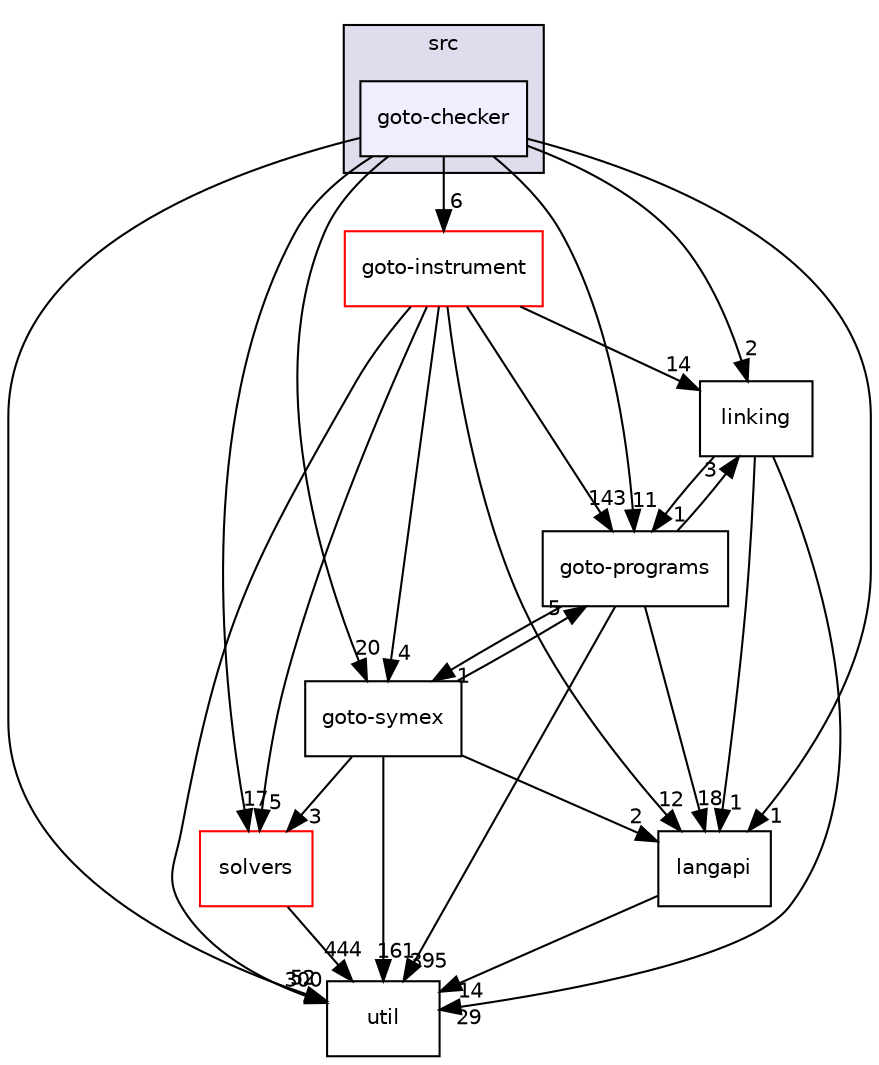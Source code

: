 digraph "/home/runner/work/cbmc-documentation/cbmc-documentation/src/goto-checker" {
  bgcolor=transparent;
  compound=true
  node [ fontsize="10", fontname="Helvetica"];
  edge [ labelfontsize="10", labelfontname="Helvetica"];
  subgraph clusterdir_68267d1309a1af8e8297ef4c3efbcdba {
    graph [ bgcolor="#ddddee", pencolor="black", label="src" fontname="Helvetica", fontsize="10", URL="dir_68267d1309a1af8e8297ef4c3efbcdba.html"]
  dir_647f57bb6fbe01dbee6443af3bb1115a [shape=box, label="goto-checker", style="filled", fillcolor="#eeeeff", pencolor="black", URL="dir_647f57bb6fbe01dbee6443af3bb1115a.html"];
  }
  dir_7ec25742ab1d47a7a6823282222807fd [shape=box label="linking" URL="dir_7ec25742ab1d47a7a6823282222807fd.html"];
  dir_19373f467389307dc54ab8a6e9e19559 [shape=box label="solvers" color="red" URL="dir_19373f467389307dc54ab8a6e9e19559.html"];
  dir_b7878ad5ecbf2506f4125b9d34c97e45 [shape=box label="util" URL="dir_b7878ad5ecbf2506f4125b9d34c97e45.html"];
  dir_4cd183c173ff5cfcfce420f655b591bf [shape=box label="goto-instrument" color="red" URL="dir_4cd183c173ff5cfcfce420f655b591bf.html"];
  dir_807c5b2c83e0c14a10083f60cf67ca05 [shape=box label="goto-programs" URL="dir_807c5b2c83e0c14a10083f60cf67ca05.html"];
  dir_245199dd16b1f3757d78c9dc7747589d [shape=box label="langapi" URL="dir_245199dd16b1f3757d78c9dc7747589d.html"];
  dir_99e24f80c4828e49b24e2d05c93d325b [shape=box label="goto-symex" URL="dir_99e24f80c4828e49b24e2d05c93d325b.html"];
  dir_7ec25742ab1d47a7a6823282222807fd->dir_b7878ad5ecbf2506f4125b9d34c97e45 [headlabel="29", labeldistance=1.5 headhref="dir_000031_000036.html"];
  dir_7ec25742ab1d47a7a6823282222807fd->dir_807c5b2c83e0c14a10083f60cf67ca05 [headlabel="1", labeldistance=1.5 headhref="dir_000031_000026.html"];
  dir_7ec25742ab1d47a7a6823282222807fd->dir_245199dd16b1f3757d78c9dc7747589d [headlabel="1", labeldistance=1.5 headhref="dir_000031_000030.html"];
  dir_19373f467389307dc54ab8a6e9e19559->dir_b7878ad5ecbf2506f4125b9d34c97e45 [headlabel="444", labeldistance=1.5 headhref="dir_000034_000036.html"];
  dir_4cd183c173ff5cfcfce420f655b591bf->dir_7ec25742ab1d47a7a6823282222807fd [headlabel="14", labeldistance=1.5 headhref="dir_000025_000031.html"];
  dir_4cd183c173ff5cfcfce420f655b591bf->dir_19373f467389307dc54ab8a6e9e19559 [headlabel="5", labeldistance=1.5 headhref="dir_000025_000034.html"];
  dir_4cd183c173ff5cfcfce420f655b591bf->dir_b7878ad5ecbf2506f4125b9d34c97e45 [headlabel="300", labeldistance=1.5 headhref="dir_000025_000036.html"];
  dir_4cd183c173ff5cfcfce420f655b591bf->dir_807c5b2c83e0c14a10083f60cf67ca05 [headlabel="143", labeldistance=1.5 headhref="dir_000025_000026.html"];
  dir_4cd183c173ff5cfcfce420f655b591bf->dir_245199dd16b1f3757d78c9dc7747589d [headlabel="12", labeldistance=1.5 headhref="dir_000025_000030.html"];
  dir_4cd183c173ff5cfcfce420f655b591bf->dir_99e24f80c4828e49b24e2d05c93d325b [headlabel="4", labeldistance=1.5 headhref="dir_000025_000027.html"];
  dir_807c5b2c83e0c14a10083f60cf67ca05->dir_7ec25742ab1d47a7a6823282222807fd [headlabel="3", labeldistance=1.5 headhref="dir_000026_000031.html"];
  dir_807c5b2c83e0c14a10083f60cf67ca05->dir_b7878ad5ecbf2506f4125b9d34c97e45 [headlabel="395", labeldistance=1.5 headhref="dir_000026_000036.html"];
  dir_807c5b2c83e0c14a10083f60cf67ca05->dir_245199dd16b1f3757d78c9dc7747589d [headlabel="18", labeldistance=1.5 headhref="dir_000026_000030.html"];
  dir_807c5b2c83e0c14a10083f60cf67ca05->dir_99e24f80c4828e49b24e2d05c93d325b [headlabel="1", labeldistance=1.5 headhref="dir_000026_000027.html"];
  dir_245199dd16b1f3757d78c9dc7747589d->dir_b7878ad5ecbf2506f4125b9d34c97e45 [headlabel="14", labeldistance=1.5 headhref="dir_000030_000036.html"];
  dir_99e24f80c4828e49b24e2d05c93d325b->dir_19373f467389307dc54ab8a6e9e19559 [headlabel="3", labeldistance=1.5 headhref="dir_000027_000034.html"];
  dir_99e24f80c4828e49b24e2d05c93d325b->dir_b7878ad5ecbf2506f4125b9d34c97e45 [headlabel="161", labeldistance=1.5 headhref="dir_000027_000036.html"];
  dir_99e24f80c4828e49b24e2d05c93d325b->dir_807c5b2c83e0c14a10083f60cf67ca05 [headlabel="5", labeldistance=1.5 headhref="dir_000027_000026.html"];
  dir_99e24f80c4828e49b24e2d05c93d325b->dir_245199dd16b1f3757d78c9dc7747589d [headlabel="2", labeldistance=1.5 headhref="dir_000027_000030.html"];
  dir_647f57bb6fbe01dbee6443af3bb1115a->dir_7ec25742ab1d47a7a6823282222807fd [headlabel="2", labeldistance=1.5 headhref="dir_000023_000031.html"];
  dir_647f57bb6fbe01dbee6443af3bb1115a->dir_19373f467389307dc54ab8a6e9e19559 [headlabel="17", labeldistance=1.5 headhref="dir_000023_000034.html"];
  dir_647f57bb6fbe01dbee6443af3bb1115a->dir_b7878ad5ecbf2506f4125b9d34c97e45 [headlabel="52", labeldistance=1.5 headhref="dir_000023_000036.html"];
  dir_647f57bb6fbe01dbee6443af3bb1115a->dir_4cd183c173ff5cfcfce420f655b591bf [headlabel="6", labeldistance=1.5 headhref="dir_000023_000025.html"];
  dir_647f57bb6fbe01dbee6443af3bb1115a->dir_807c5b2c83e0c14a10083f60cf67ca05 [headlabel="11", labeldistance=1.5 headhref="dir_000023_000026.html"];
  dir_647f57bb6fbe01dbee6443af3bb1115a->dir_245199dd16b1f3757d78c9dc7747589d [headlabel="1", labeldistance=1.5 headhref="dir_000023_000030.html"];
  dir_647f57bb6fbe01dbee6443af3bb1115a->dir_99e24f80c4828e49b24e2d05c93d325b [headlabel="20", labeldistance=1.5 headhref="dir_000023_000027.html"];
}
